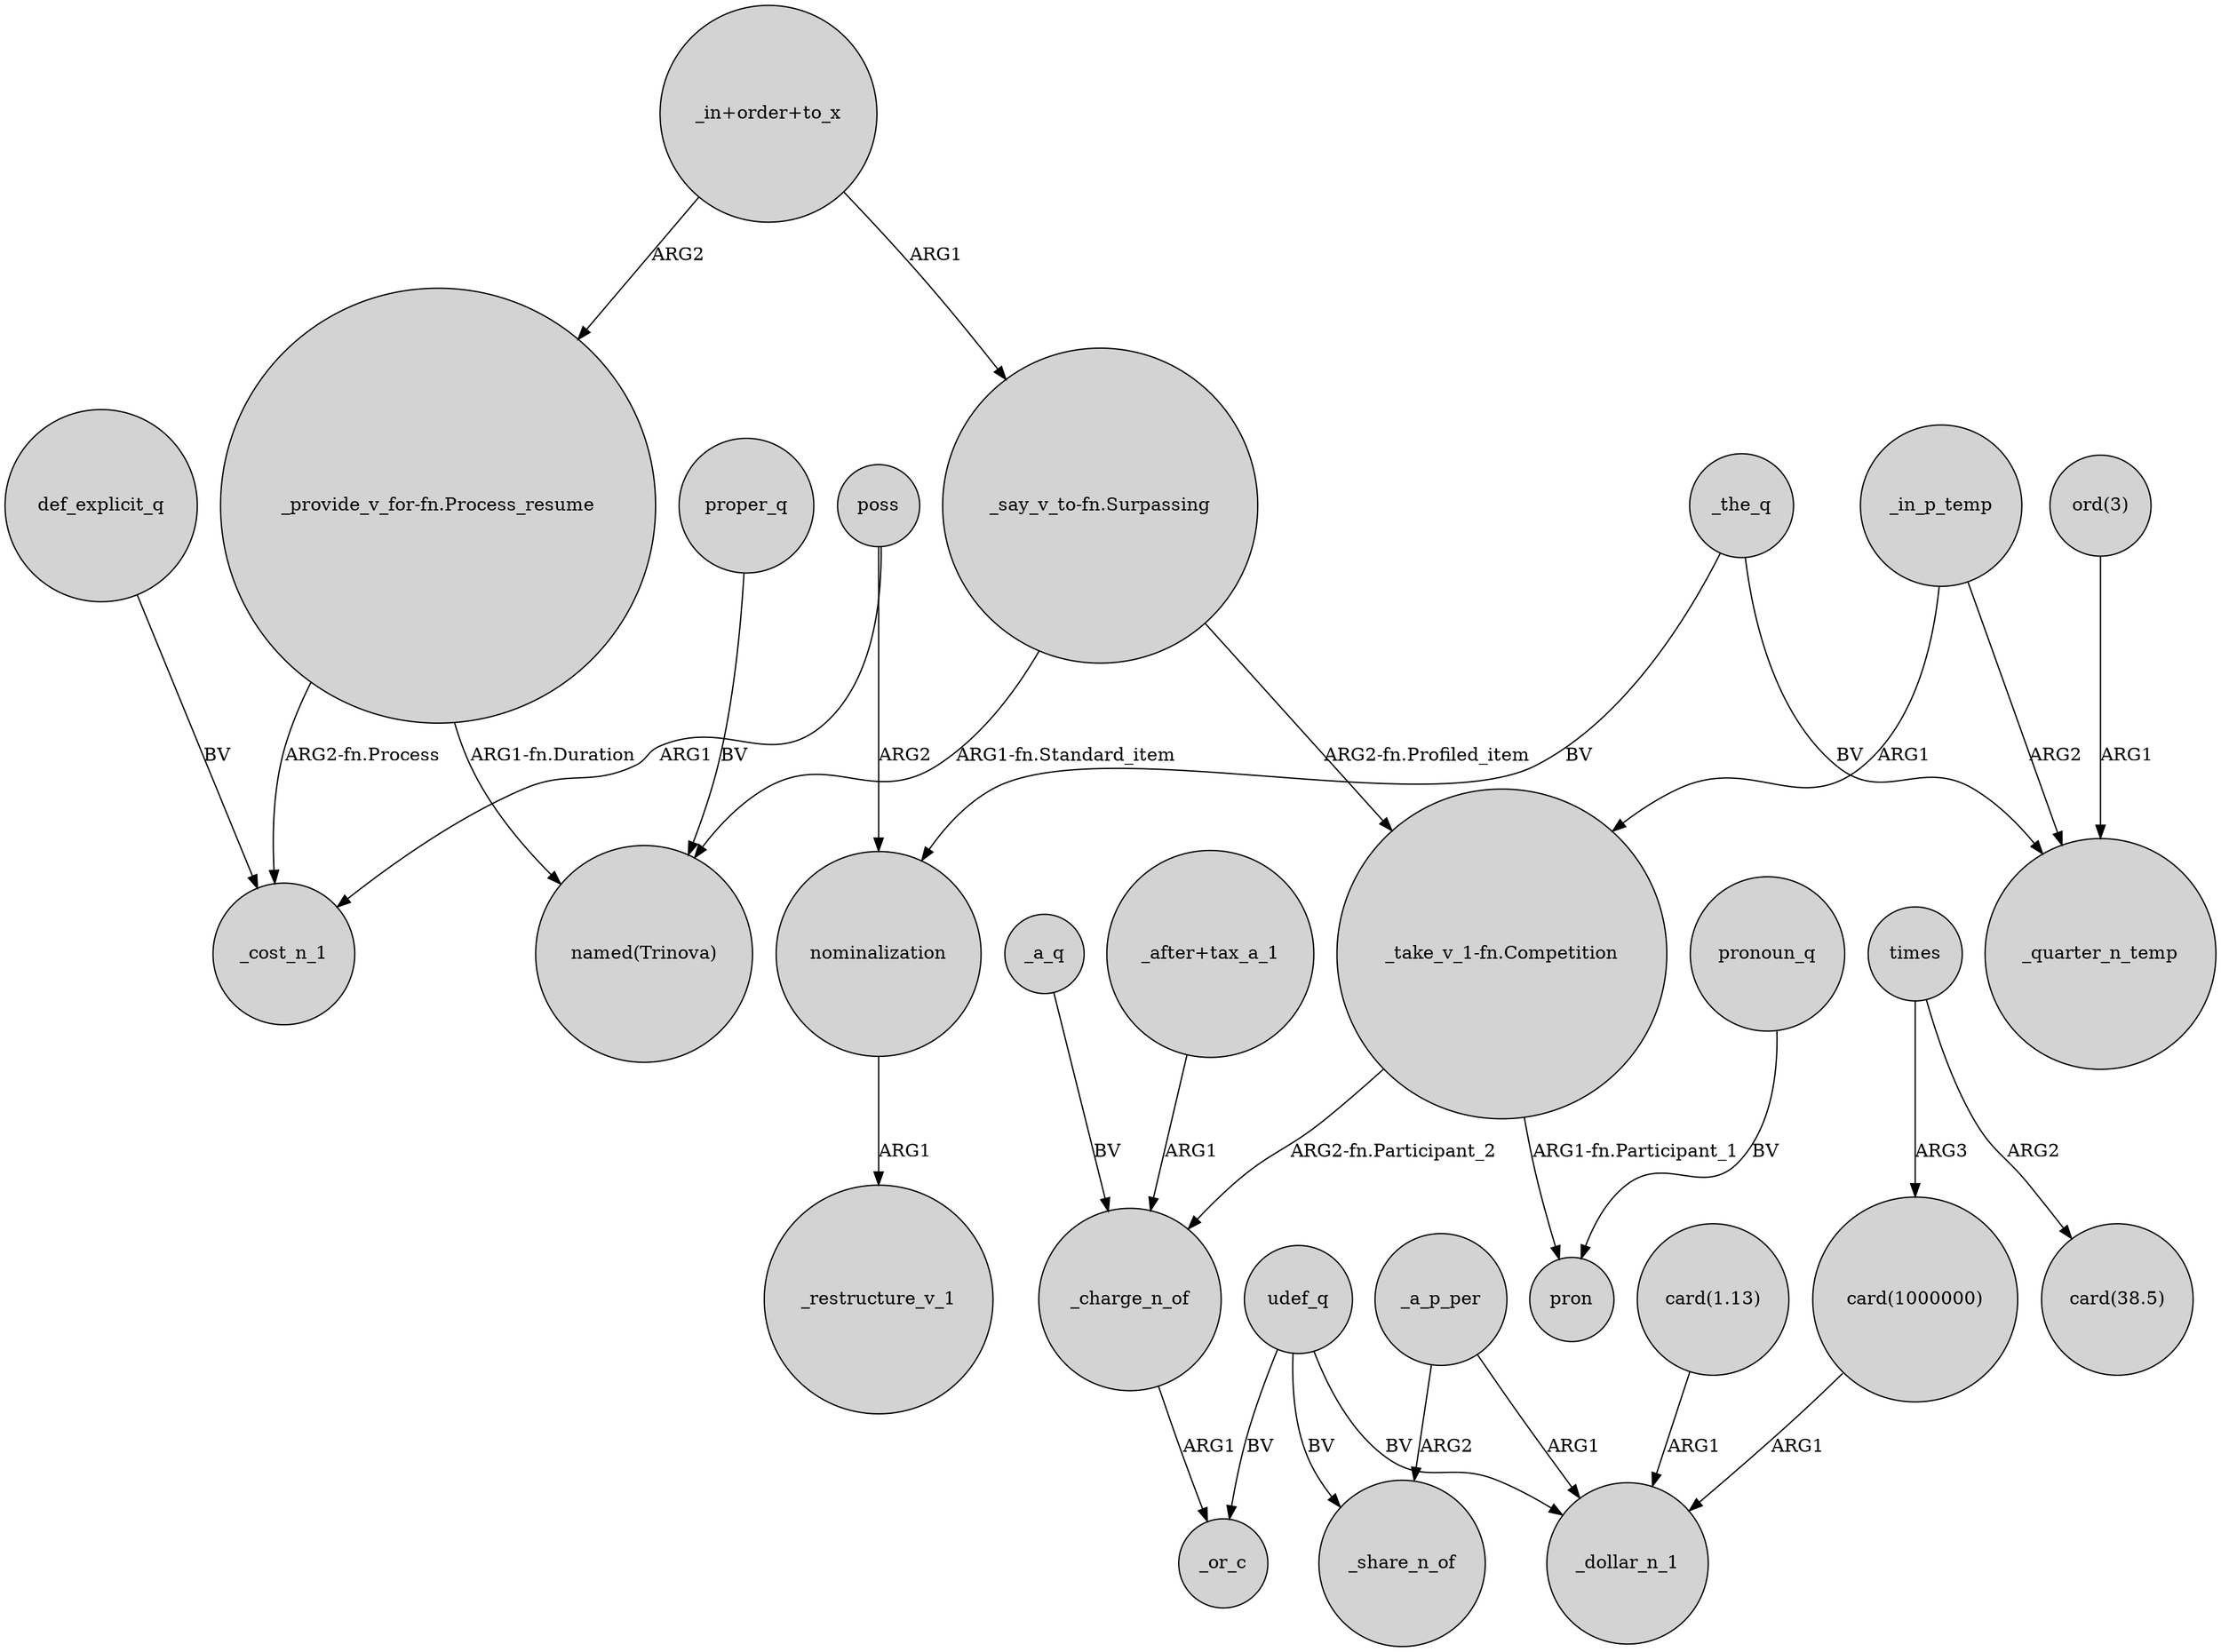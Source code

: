 digraph {
	node [shape=circle style=filled]
	_the_q -> nominalization [label=BV]
	_in_p_temp -> _quarter_n_temp [label=ARG2]
	"ord(3)" -> _quarter_n_temp [label=ARG1]
	poss -> nominalization [label=ARG2]
	_in_p_temp -> "_take_v_1-fn.Competition" [label=ARG1]
	"_take_v_1-fn.Competition" -> _charge_n_of [label="ARG2-fn.Participant_2"]
	_the_q -> _quarter_n_temp [label=BV]
	proper_q -> "named(Trinova)" [label=BV]
	times -> "card(1000000)" [label=ARG3]
	poss -> _cost_n_1 [label=ARG1]
	_a_q -> _charge_n_of [label=BV]
	udef_q -> _or_c [label=BV]
	times -> "card(38.5)" [label=ARG2]
	"_say_v_to-fn.Surpassing" -> "_take_v_1-fn.Competition" [label="ARG2-fn.Profiled_item"]
	pronoun_q -> pron [label=BV]
	def_explicit_q -> _cost_n_1 [label=BV]
	nominalization -> _restructure_v_1 [label=ARG1]
	_a_p_per -> _share_n_of [label=ARG2]
	"_in+order+to_x" -> "_provide_v_for-fn.Process_resume" [label=ARG2]
	"_after+tax_a_1" -> _charge_n_of [label=ARG1]
	udef_q -> _share_n_of [label=BV]
	"_provide_v_for-fn.Process_resume" -> "named(Trinova)" [label="ARG1-fn.Duration"]
	udef_q -> _dollar_n_1 [label=BV]
	"_say_v_to-fn.Surpassing" -> "named(Trinova)" [label="ARG1-fn.Standard_item"]
	"_in+order+to_x" -> "_say_v_to-fn.Surpassing" [label=ARG1]
	"card(1000000)" -> _dollar_n_1 [label=ARG1]
	"_take_v_1-fn.Competition" -> pron [label="ARG1-fn.Participant_1"]
	_a_p_per -> _dollar_n_1 [label=ARG1]
	_charge_n_of -> _or_c [label=ARG1]
	"_provide_v_for-fn.Process_resume" -> _cost_n_1 [label="ARG2-fn.Process"]
	"card(1.13)" -> _dollar_n_1 [label=ARG1]
}
